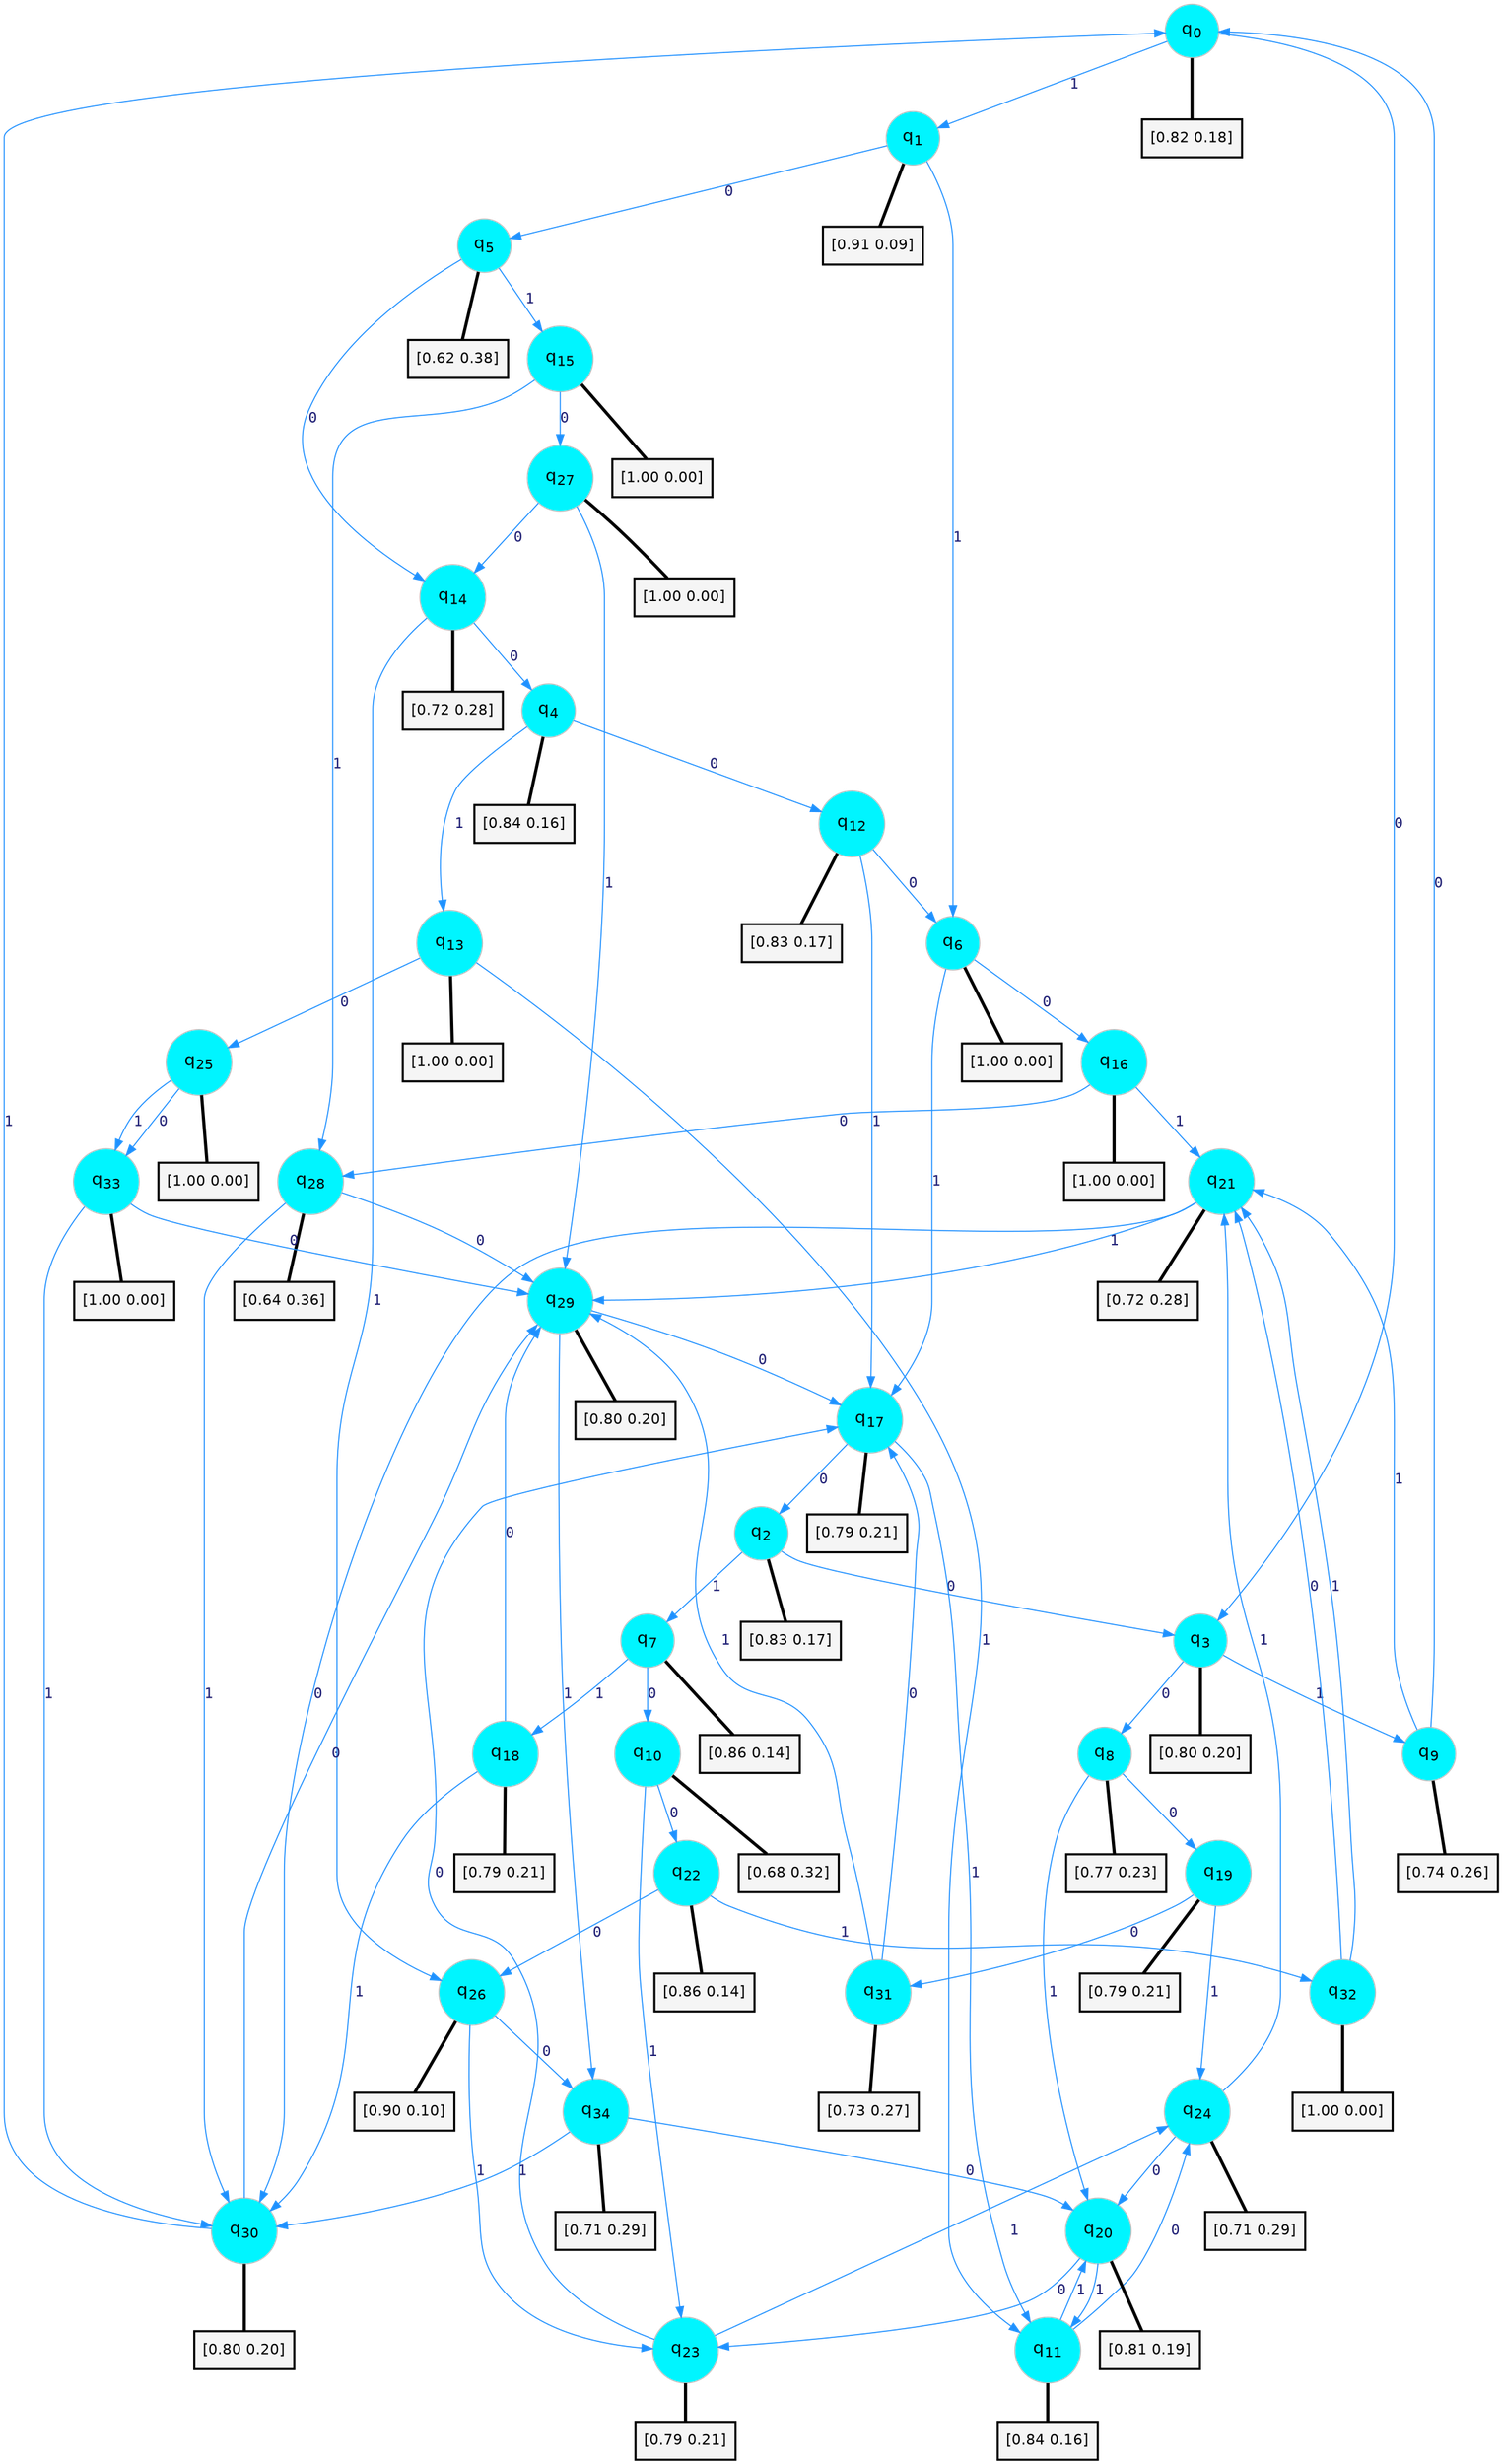 digraph G {
graph [
bgcolor=transparent, dpi=300, rankdir=TD, size="40,25"];
node [
color=gray, fillcolor=turquoise1, fontcolor=black, fontname=Helvetica, fontsize=16, fontweight=bold, shape=circle, style=filled];
edge [
arrowsize=1, color=dodgerblue1, fontcolor=midnightblue, fontname=courier, fontweight=bold, penwidth=1, style=solid, weight=20];
0[label=<q<SUB>0</SUB>>];
1[label=<q<SUB>1</SUB>>];
2[label=<q<SUB>2</SUB>>];
3[label=<q<SUB>3</SUB>>];
4[label=<q<SUB>4</SUB>>];
5[label=<q<SUB>5</SUB>>];
6[label=<q<SUB>6</SUB>>];
7[label=<q<SUB>7</SUB>>];
8[label=<q<SUB>8</SUB>>];
9[label=<q<SUB>9</SUB>>];
10[label=<q<SUB>10</SUB>>];
11[label=<q<SUB>11</SUB>>];
12[label=<q<SUB>12</SUB>>];
13[label=<q<SUB>13</SUB>>];
14[label=<q<SUB>14</SUB>>];
15[label=<q<SUB>15</SUB>>];
16[label=<q<SUB>16</SUB>>];
17[label=<q<SUB>17</SUB>>];
18[label=<q<SUB>18</SUB>>];
19[label=<q<SUB>19</SUB>>];
20[label=<q<SUB>20</SUB>>];
21[label=<q<SUB>21</SUB>>];
22[label=<q<SUB>22</SUB>>];
23[label=<q<SUB>23</SUB>>];
24[label=<q<SUB>24</SUB>>];
25[label=<q<SUB>25</SUB>>];
26[label=<q<SUB>26</SUB>>];
27[label=<q<SUB>27</SUB>>];
28[label=<q<SUB>28</SUB>>];
29[label=<q<SUB>29</SUB>>];
30[label=<q<SUB>30</SUB>>];
31[label=<q<SUB>31</SUB>>];
32[label=<q<SUB>32</SUB>>];
33[label=<q<SUB>33</SUB>>];
34[label=<q<SUB>34</SUB>>];
35[label="[0.82 0.18]", shape=box,fontcolor=black, fontname=Helvetica, fontsize=14, penwidth=2, fillcolor=whitesmoke,color=black];
36[label="[0.91 0.09]", shape=box,fontcolor=black, fontname=Helvetica, fontsize=14, penwidth=2, fillcolor=whitesmoke,color=black];
37[label="[0.83 0.17]", shape=box,fontcolor=black, fontname=Helvetica, fontsize=14, penwidth=2, fillcolor=whitesmoke,color=black];
38[label="[0.80 0.20]", shape=box,fontcolor=black, fontname=Helvetica, fontsize=14, penwidth=2, fillcolor=whitesmoke,color=black];
39[label="[0.84 0.16]", shape=box,fontcolor=black, fontname=Helvetica, fontsize=14, penwidth=2, fillcolor=whitesmoke,color=black];
40[label="[0.62 0.38]", shape=box,fontcolor=black, fontname=Helvetica, fontsize=14, penwidth=2, fillcolor=whitesmoke,color=black];
41[label="[1.00 0.00]", shape=box,fontcolor=black, fontname=Helvetica, fontsize=14, penwidth=2, fillcolor=whitesmoke,color=black];
42[label="[0.86 0.14]", shape=box,fontcolor=black, fontname=Helvetica, fontsize=14, penwidth=2, fillcolor=whitesmoke,color=black];
43[label="[0.77 0.23]", shape=box,fontcolor=black, fontname=Helvetica, fontsize=14, penwidth=2, fillcolor=whitesmoke,color=black];
44[label="[0.74 0.26]", shape=box,fontcolor=black, fontname=Helvetica, fontsize=14, penwidth=2, fillcolor=whitesmoke,color=black];
45[label="[0.68 0.32]", shape=box,fontcolor=black, fontname=Helvetica, fontsize=14, penwidth=2, fillcolor=whitesmoke,color=black];
46[label="[0.84 0.16]", shape=box,fontcolor=black, fontname=Helvetica, fontsize=14, penwidth=2, fillcolor=whitesmoke,color=black];
47[label="[0.83 0.17]", shape=box,fontcolor=black, fontname=Helvetica, fontsize=14, penwidth=2, fillcolor=whitesmoke,color=black];
48[label="[1.00 0.00]", shape=box,fontcolor=black, fontname=Helvetica, fontsize=14, penwidth=2, fillcolor=whitesmoke,color=black];
49[label="[0.72 0.28]", shape=box,fontcolor=black, fontname=Helvetica, fontsize=14, penwidth=2, fillcolor=whitesmoke,color=black];
50[label="[1.00 0.00]", shape=box,fontcolor=black, fontname=Helvetica, fontsize=14, penwidth=2, fillcolor=whitesmoke,color=black];
51[label="[1.00 0.00]", shape=box,fontcolor=black, fontname=Helvetica, fontsize=14, penwidth=2, fillcolor=whitesmoke,color=black];
52[label="[0.79 0.21]", shape=box,fontcolor=black, fontname=Helvetica, fontsize=14, penwidth=2, fillcolor=whitesmoke,color=black];
53[label="[0.79 0.21]", shape=box,fontcolor=black, fontname=Helvetica, fontsize=14, penwidth=2, fillcolor=whitesmoke,color=black];
54[label="[0.79 0.21]", shape=box,fontcolor=black, fontname=Helvetica, fontsize=14, penwidth=2, fillcolor=whitesmoke,color=black];
55[label="[0.81 0.19]", shape=box,fontcolor=black, fontname=Helvetica, fontsize=14, penwidth=2, fillcolor=whitesmoke,color=black];
56[label="[0.72 0.28]", shape=box,fontcolor=black, fontname=Helvetica, fontsize=14, penwidth=2, fillcolor=whitesmoke,color=black];
57[label="[0.86 0.14]", shape=box,fontcolor=black, fontname=Helvetica, fontsize=14, penwidth=2, fillcolor=whitesmoke,color=black];
58[label="[0.79 0.21]", shape=box,fontcolor=black, fontname=Helvetica, fontsize=14, penwidth=2, fillcolor=whitesmoke,color=black];
59[label="[0.71 0.29]", shape=box,fontcolor=black, fontname=Helvetica, fontsize=14, penwidth=2, fillcolor=whitesmoke,color=black];
60[label="[1.00 0.00]", shape=box,fontcolor=black, fontname=Helvetica, fontsize=14, penwidth=2, fillcolor=whitesmoke,color=black];
61[label="[0.90 0.10]", shape=box,fontcolor=black, fontname=Helvetica, fontsize=14, penwidth=2, fillcolor=whitesmoke,color=black];
62[label="[1.00 0.00]", shape=box,fontcolor=black, fontname=Helvetica, fontsize=14, penwidth=2, fillcolor=whitesmoke,color=black];
63[label="[0.64 0.36]", shape=box,fontcolor=black, fontname=Helvetica, fontsize=14, penwidth=2, fillcolor=whitesmoke,color=black];
64[label="[0.80 0.20]", shape=box,fontcolor=black, fontname=Helvetica, fontsize=14, penwidth=2, fillcolor=whitesmoke,color=black];
65[label="[0.80 0.20]", shape=box,fontcolor=black, fontname=Helvetica, fontsize=14, penwidth=2, fillcolor=whitesmoke,color=black];
66[label="[0.73 0.27]", shape=box,fontcolor=black, fontname=Helvetica, fontsize=14, penwidth=2, fillcolor=whitesmoke,color=black];
67[label="[1.00 0.00]", shape=box,fontcolor=black, fontname=Helvetica, fontsize=14, penwidth=2, fillcolor=whitesmoke,color=black];
68[label="[1.00 0.00]", shape=box,fontcolor=black, fontname=Helvetica, fontsize=14, penwidth=2, fillcolor=whitesmoke,color=black];
69[label="[0.71 0.29]", shape=box,fontcolor=black, fontname=Helvetica, fontsize=14, penwidth=2, fillcolor=whitesmoke,color=black];
0->3 [label=0];
0->1 [label=1];
0->35 [arrowhead=none, penwidth=3,color=black];
1->5 [label=0];
1->6 [label=1];
1->36 [arrowhead=none, penwidth=3,color=black];
2->3 [label=0];
2->7 [label=1];
2->37 [arrowhead=none, penwidth=3,color=black];
3->8 [label=0];
3->9 [label=1];
3->38 [arrowhead=none, penwidth=3,color=black];
4->12 [label=0];
4->13 [label=1];
4->39 [arrowhead=none, penwidth=3,color=black];
5->14 [label=0];
5->15 [label=1];
5->40 [arrowhead=none, penwidth=3,color=black];
6->16 [label=0];
6->17 [label=1];
6->41 [arrowhead=none, penwidth=3,color=black];
7->10 [label=0];
7->18 [label=1];
7->42 [arrowhead=none, penwidth=3,color=black];
8->19 [label=0];
8->20 [label=1];
8->43 [arrowhead=none, penwidth=3,color=black];
9->0 [label=0];
9->21 [label=1];
9->44 [arrowhead=none, penwidth=3,color=black];
10->22 [label=0];
10->23 [label=1];
10->45 [arrowhead=none, penwidth=3,color=black];
11->24 [label=0];
11->20 [label=1];
11->46 [arrowhead=none, penwidth=3,color=black];
12->6 [label=0];
12->17 [label=1];
12->47 [arrowhead=none, penwidth=3,color=black];
13->25 [label=0];
13->11 [label=1];
13->48 [arrowhead=none, penwidth=3,color=black];
14->4 [label=0];
14->26 [label=1];
14->49 [arrowhead=none, penwidth=3,color=black];
15->27 [label=0];
15->28 [label=1];
15->50 [arrowhead=none, penwidth=3,color=black];
16->28 [label=0];
16->21 [label=1];
16->51 [arrowhead=none, penwidth=3,color=black];
17->2 [label=0];
17->11 [label=1];
17->52 [arrowhead=none, penwidth=3,color=black];
18->29 [label=0];
18->30 [label=1];
18->53 [arrowhead=none, penwidth=3,color=black];
19->31 [label=0];
19->24 [label=1];
19->54 [arrowhead=none, penwidth=3,color=black];
20->23 [label=0];
20->11 [label=1];
20->55 [arrowhead=none, penwidth=3,color=black];
21->30 [label=0];
21->29 [label=1];
21->56 [arrowhead=none, penwidth=3,color=black];
22->26 [label=0];
22->32 [label=1];
22->57 [arrowhead=none, penwidth=3,color=black];
23->17 [label=0];
23->24 [label=1];
23->58 [arrowhead=none, penwidth=3,color=black];
24->20 [label=0];
24->21 [label=1];
24->59 [arrowhead=none, penwidth=3,color=black];
25->33 [label=0];
25->33 [label=1];
25->60 [arrowhead=none, penwidth=3,color=black];
26->34 [label=0];
26->23 [label=1];
26->61 [arrowhead=none, penwidth=3,color=black];
27->14 [label=0];
27->29 [label=1];
27->62 [arrowhead=none, penwidth=3,color=black];
28->29 [label=0];
28->30 [label=1];
28->63 [arrowhead=none, penwidth=3,color=black];
29->17 [label=0];
29->34 [label=1];
29->64 [arrowhead=none, penwidth=3,color=black];
30->29 [label=0];
30->0 [label=1];
30->65 [arrowhead=none, penwidth=3,color=black];
31->17 [label=0];
31->29 [label=1];
31->66 [arrowhead=none, penwidth=3,color=black];
32->21 [label=0];
32->21 [label=1];
32->67 [arrowhead=none, penwidth=3,color=black];
33->29 [label=0];
33->30 [label=1];
33->68 [arrowhead=none, penwidth=3,color=black];
34->20 [label=0];
34->30 [label=1];
34->69 [arrowhead=none, penwidth=3,color=black];
}
